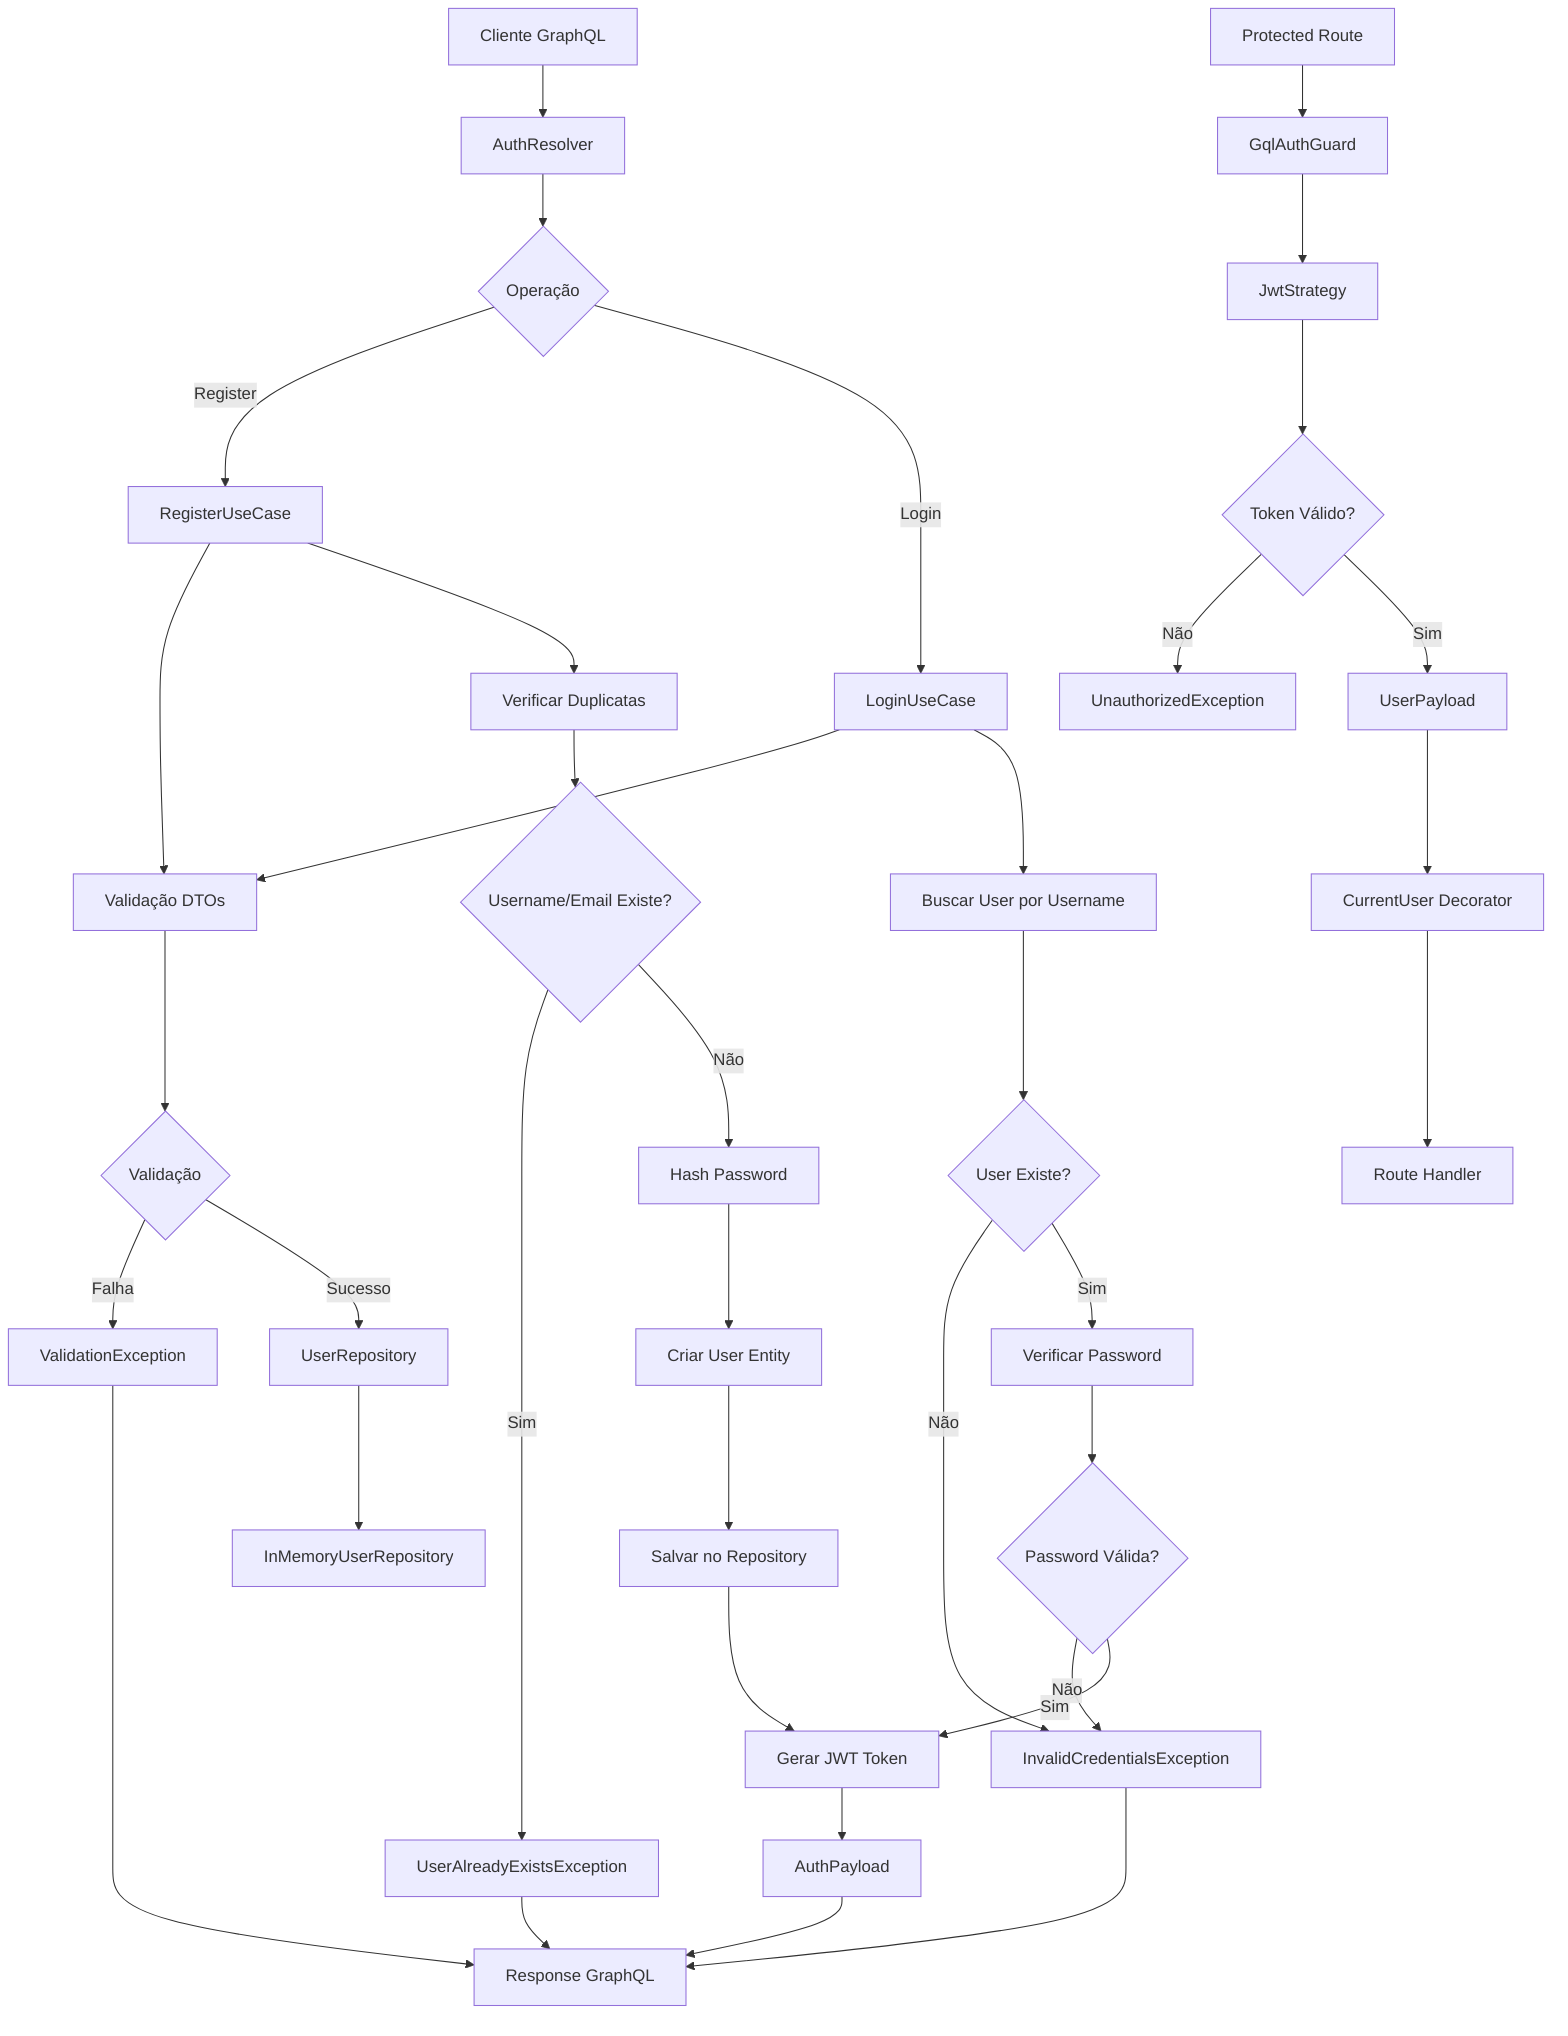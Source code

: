 graph TD
    A[Cliente GraphQL] --> B[AuthResolver]
    B --> C{Operação}
    
    C -->|Register| D[RegisterUseCase]
    C -->|Login| E[LoginUseCase]
    
    D --> F[Validação DTOs]
    E --> F
    
    F --> G{Validação}
    G -->|Falha| H[ValidationException]
    G -->|Sucesso| I[UserRepository]
    
    I --> J[InMemoryUserRepository]
    
    D --> K[Verificar Duplicatas]
    K --> L{Username/Email Existe?}
    L -->|Sim| M[UserAlreadyExistsException]
    L -->|Não| N[Hash Password]
    
    N --> O[Criar User Entity]
    O --> P[Salvar no Repository]
    P --> Q[Gerar JWT Token]
    Q --> R[AuthPayload]
    
    E --> S[Buscar User por Username]
    S --> T{User Existe?}
    T -->|Não| U[InvalidCredentialsException]
    T -->|Sim| V[Verificar Password]
    
    V --> W{Password Válida?}
    W -->|Não| U
    W -->|Sim| Q
    
    R --> X[Response GraphQL]
    H --> X
    M --> X
    U --> X
    
    Y[Protected Route] --> Z[GqlAuthGuard]
    Z --> AA[JwtStrategy]
    AA --> BB{Token Válido?}
    BB -->|Não| CC[UnauthorizedException]
    BB -->|Sim| DD[UserPayload]
    DD --> EE[CurrentUser Decorator]
    EE --> FF[Route Handler]